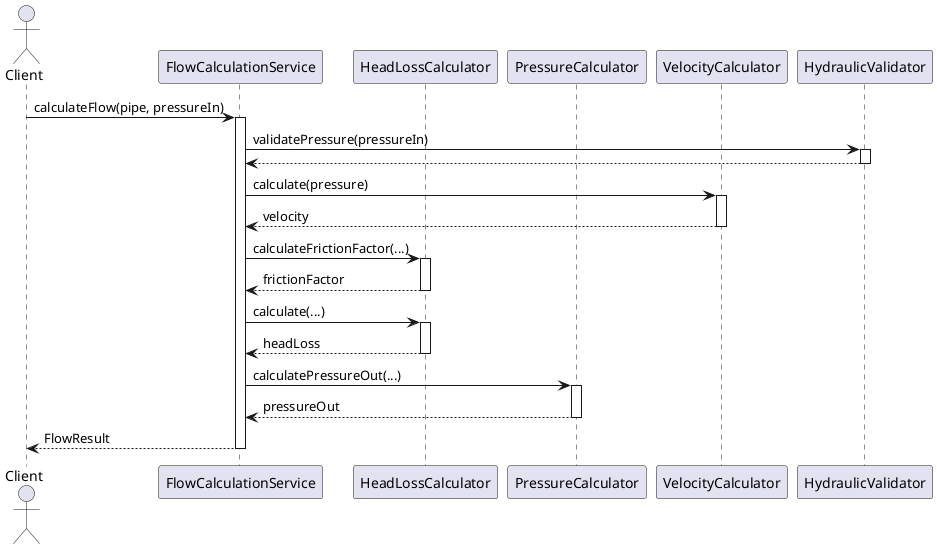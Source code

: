 @startuml Flow Calculation Sequence

actor Client
participant FlowCalculationService
participant HeadLossCalculator
participant PressureCalculator
participant VelocityCalculator
participant HydraulicValidator

Client -> FlowCalculationService: calculateFlow(pipe, pressureIn)
activate FlowCalculationService

FlowCalculationService -> HydraulicValidator: validatePressure(pressureIn)
activate HydraulicValidator
HydraulicValidator --> FlowCalculationService
deactivate HydraulicValidator

FlowCalculationService -> VelocityCalculator: calculate(pressure)
activate VelocityCalculator
VelocityCalculator --> FlowCalculationService: velocity
deactivate VelocityCalculator

FlowCalculationService -> HeadLossCalculator: calculateFrictionFactor(...)
activate HeadLossCalculator
HeadLossCalculator --> FlowCalculationService: frictionFactor
deactivate HeadLossCalculator

FlowCalculationService -> HeadLossCalculator: calculate(...)
activate HeadLossCalculator
HeadLossCalculator --> FlowCalculationService: headLoss
deactivate HeadLossCalculator

FlowCalculationService -> PressureCalculator: calculatePressureOut(...)
activate PressureCalculator
PressureCalculator --> FlowCalculationService: pressureOut
deactivate PressureCalculator

FlowCalculationService --> Client: FlowResult
deactivate FlowCalculationService

@enduml
